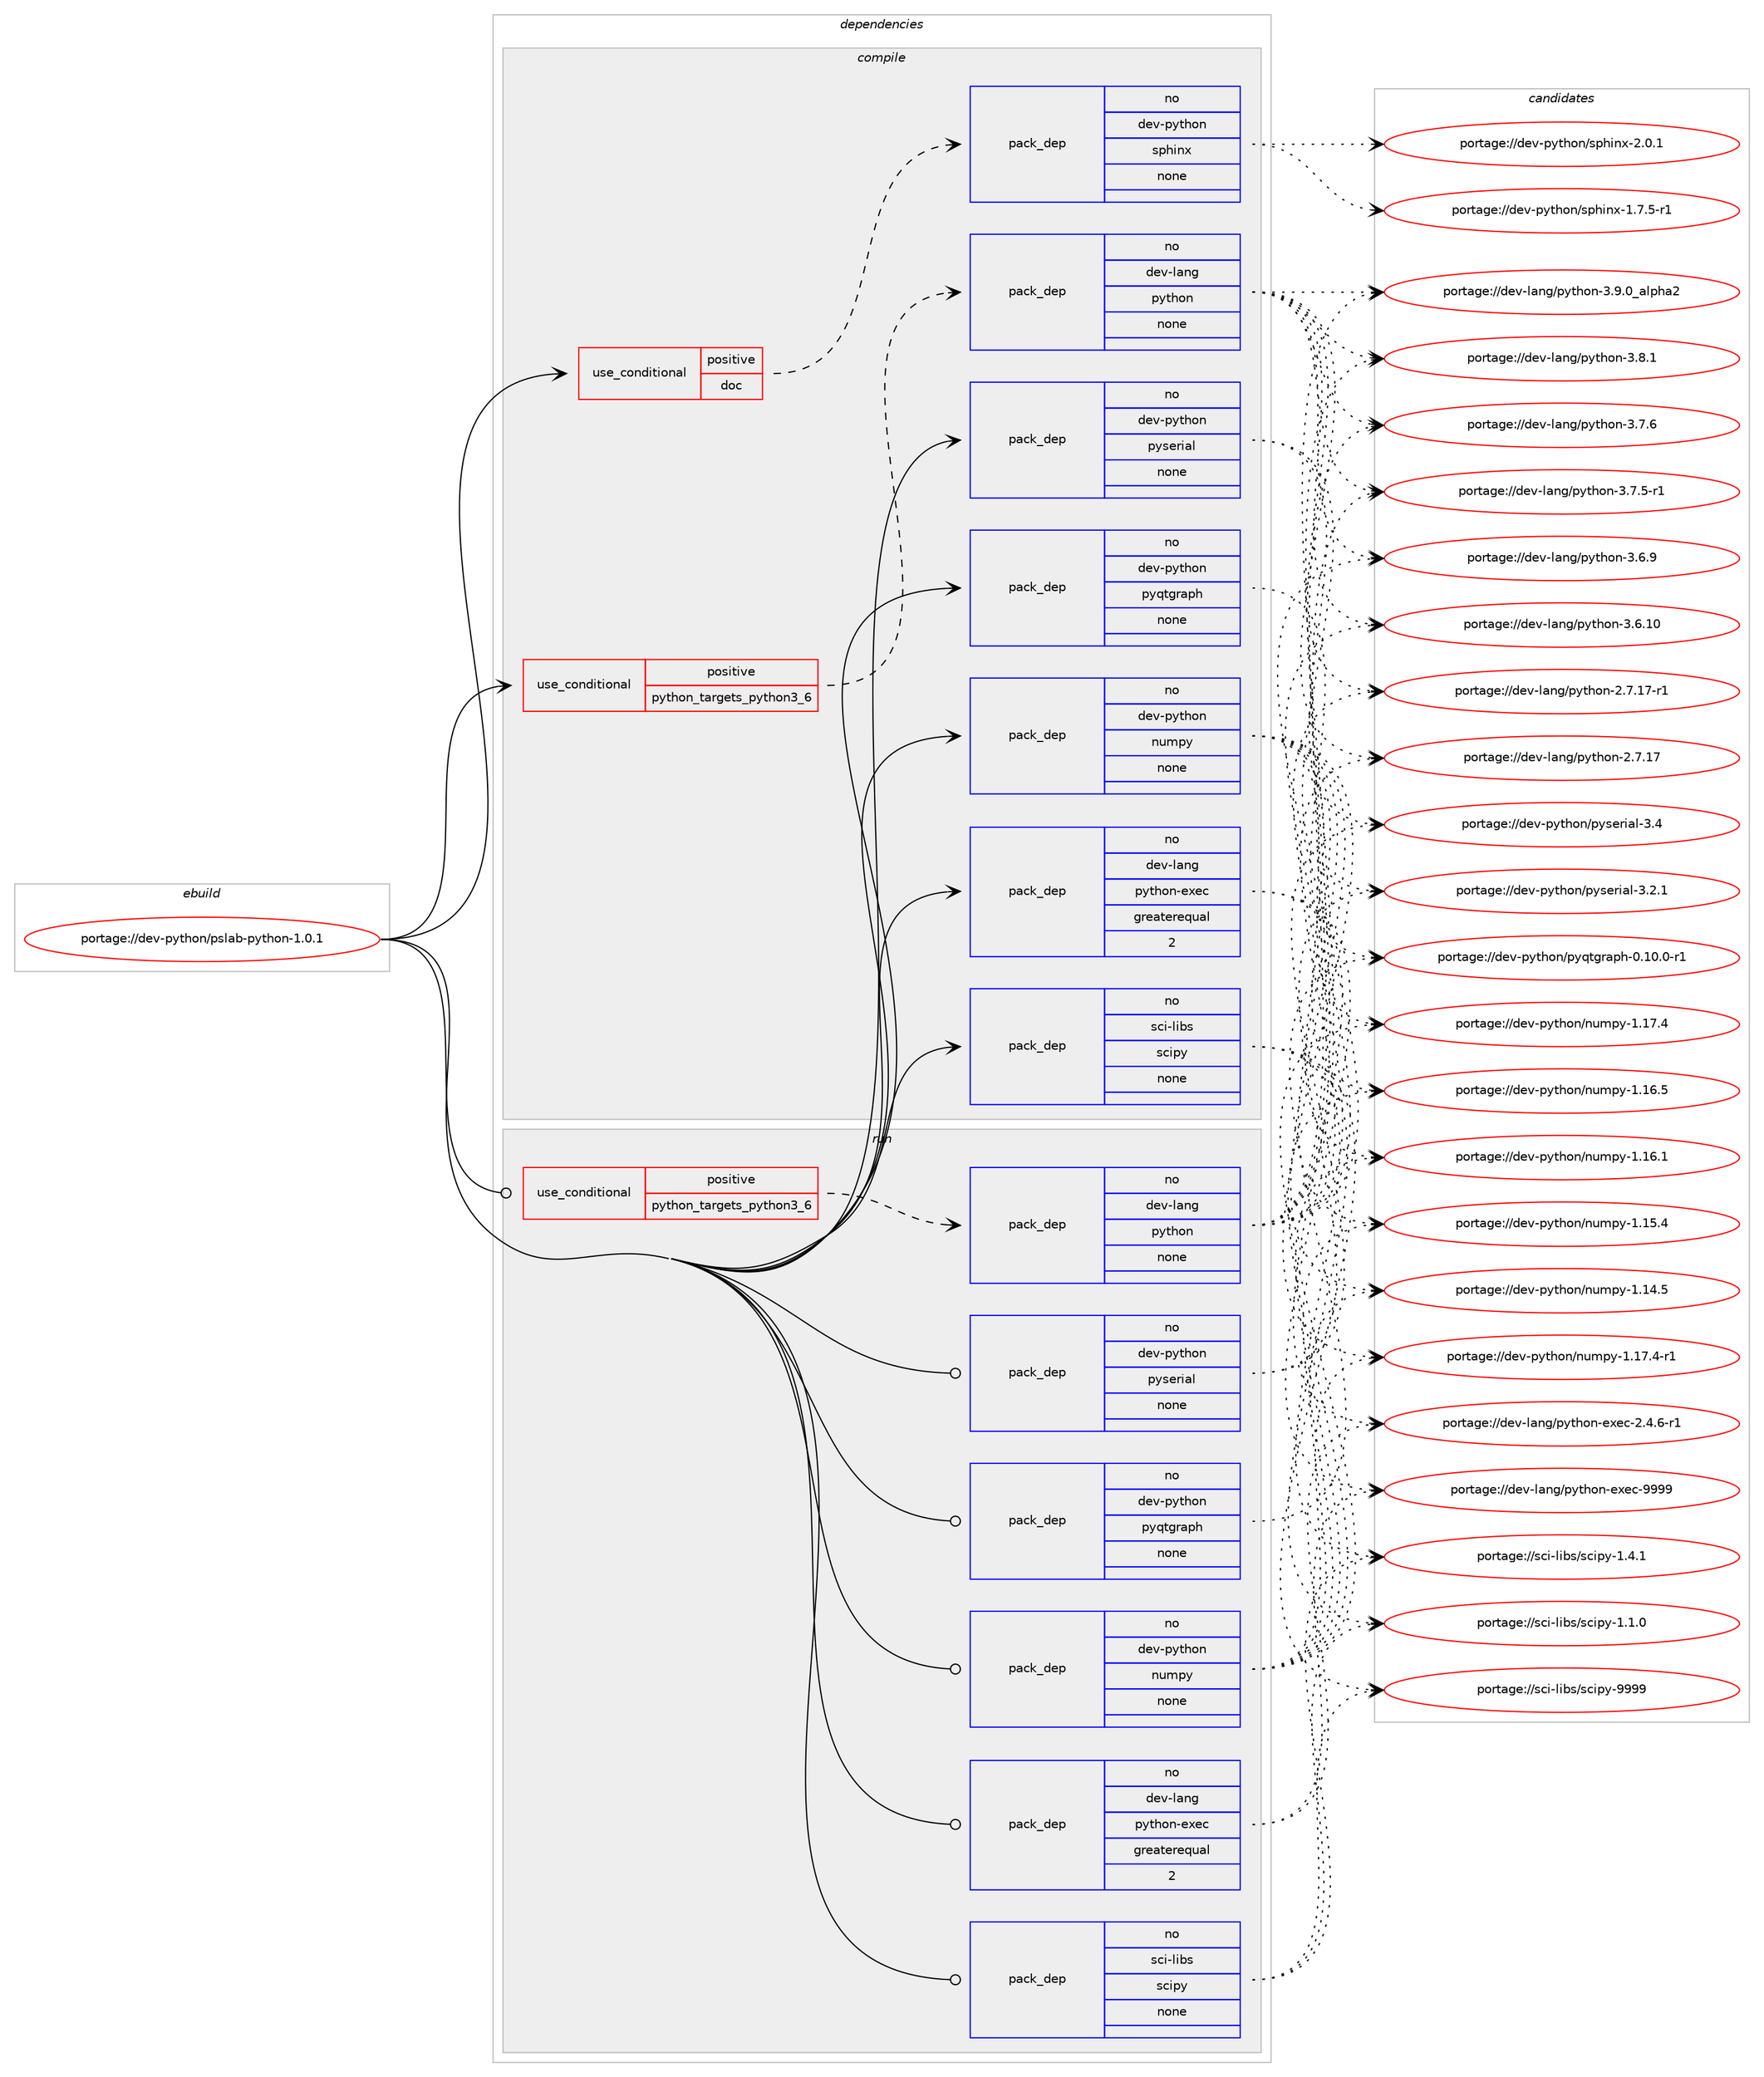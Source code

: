 digraph prolog {

# *************
# Graph options
# *************

newrank=true;
concentrate=true;
compound=true;
graph [rankdir=LR,fontname=Helvetica,fontsize=10,ranksep=1.5];#, ranksep=2.5, nodesep=0.2];
edge  [arrowhead=vee];
node  [fontname=Helvetica,fontsize=10];

# **********
# The ebuild
# **********

subgraph cluster_leftcol {
color=gray;
label=<<i>ebuild</i>>;
id [label="portage://dev-python/pslab-python-1.0.1", color=red, width=4, href="../dev-python/pslab-python-1.0.1.svg"];
}

# ****************
# The dependencies
# ****************

subgraph cluster_midcol {
color=gray;
label=<<i>dependencies</i>>;
subgraph cluster_compile {
fillcolor="#eeeeee";
style=filled;
label=<<i>compile</i>>;
subgraph cond110316 {
dependency440779 [label=<<TABLE BORDER="0" CELLBORDER="1" CELLSPACING="0" CELLPADDING="4"><TR><TD ROWSPAN="3" CELLPADDING="10">use_conditional</TD></TR><TR><TD>positive</TD></TR><TR><TD>doc</TD></TR></TABLE>>, shape=none, color=red];
subgraph pack325525 {
dependency440780 [label=<<TABLE BORDER="0" CELLBORDER="1" CELLSPACING="0" CELLPADDING="4" WIDTH="220"><TR><TD ROWSPAN="6" CELLPADDING="30">pack_dep</TD></TR><TR><TD WIDTH="110">no</TD></TR><TR><TD>dev-python</TD></TR><TR><TD>sphinx</TD></TR><TR><TD>none</TD></TR><TR><TD></TD></TR></TABLE>>, shape=none, color=blue];
}
dependency440779:e -> dependency440780:w [weight=20,style="dashed",arrowhead="vee"];
}
id:e -> dependency440779:w [weight=20,style="solid",arrowhead="vee"];
subgraph cond110317 {
dependency440781 [label=<<TABLE BORDER="0" CELLBORDER="1" CELLSPACING="0" CELLPADDING="4"><TR><TD ROWSPAN="3" CELLPADDING="10">use_conditional</TD></TR><TR><TD>positive</TD></TR><TR><TD>python_targets_python3_6</TD></TR></TABLE>>, shape=none, color=red];
subgraph pack325526 {
dependency440782 [label=<<TABLE BORDER="0" CELLBORDER="1" CELLSPACING="0" CELLPADDING="4" WIDTH="220"><TR><TD ROWSPAN="6" CELLPADDING="30">pack_dep</TD></TR><TR><TD WIDTH="110">no</TD></TR><TR><TD>dev-lang</TD></TR><TR><TD>python</TD></TR><TR><TD>none</TD></TR><TR><TD></TD></TR></TABLE>>, shape=none, color=blue];
}
dependency440781:e -> dependency440782:w [weight=20,style="dashed",arrowhead="vee"];
}
id:e -> dependency440781:w [weight=20,style="solid",arrowhead="vee"];
subgraph pack325527 {
dependency440783 [label=<<TABLE BORDER="0" CELLBORDER="1" CELLSPACING="0" CELLPADDING="4" WIDTH="220"><TR><TD ROWSPAN="6" CELLPADDING="30">pack_dep</TD></TR><TR><TD WIDTH="110">no</TD></TR><TR><TD>dev-lang</TD></TR><TR><TD>python-exec</TD></TR><TR><TD>greaterequal</TD></TR><TR><TD>2</TD></TR></TABLE>>, shape=none, color=blue];
}
id:e -> dependency440783:w [weight=20,style="solid",arrowhead="vee"];
subgraph pack325528 {
dependency440784 [label=<<TABLE BORDER="0" CELLBORDER="1" CELLSPACING="0" CELLPADDING="4" WIDTH="220"><TR><TD ROWSPAN="6" CELLPADDING="30">pack_dep</TD></TR><TR><TD WIDTH="110">no</TD></TR><TR><TD>dev-python</TD></TR><TR><TD>numpy</TD></TR><TR><TD>none</TD></TR><TR><TD></TD></TR></TABLE>>, shape=none, color=blue];
}
id:e -> dependency440784:w [weight=20,style="solid",arrowhead="vee"];
subgraph pack325529 {
dependency440785 [label=<<TABLE BORDER="0" CELLBORDER="1" CELLSPACING="0" CELLPADDING="4" WIDTH="220"><TR><TD ROWSPAN="6" CELLPADDING="30">pack_dep</TD></TR><TR><TD WIDTH="110">no</TD></TR><TR><TD>dev-python</TD></TR><TR><TD>pyqtgraph</TD></TR><TR><TD>none</TD></TR><TR><TD></TD></TR></TABLE>>, shape=none, color=blue];
}
id:e -> dependency440785:w [weight=20,style="solid",arrowhead="vee"];
subgraph pack325530 {
dependency440786 [label=<<TABLE BORDER="0" CELLBORDER="1" CELLSPACING="0" CELLPADDING="4" WIDTH="220"><TR><TD ROWSPAN="6" CELLPADDING="30">pack_dep</TD></TR><TR><TD WIDTH="110">no</TD></TR><TR><TD>dev-python</TD></TR><TR><TD>pyserial</TD></TR><TR><TD>none</TD></TR><TR><TD></TD></TR></TABLE>>, shape=none, color=blue];
}
id:e -> dependency440786:w [weight=20,style="solid",arrowhead="vee"];
subgraph pack325531 {
dependency440787 [label=<<TABLE BORDER="0" CELLBORDER="1" CELLSPACING="0" CELLPADDING="4" WIDTH="220"><TR><TD ROWSPAN="6" CELLPADDING="30">pack_dep</TD></TR><TR><TD WIDTH="110">no</TD></TR><TR><TD>sci-libs</TD></TR><TR><TD>scipy</TD></TR><TR><TD>none</TD></TR><TR><TD></TD></TR></TABLE>>, shape=none, color=blue];
}
id:e -> dependency440787:w [weight=20,style="solid",arrowhead="vee"];
}
subgraph cluster_compileandrun {
fillcolor="#eeeeee";
style=filled;
label=<<i>compile and run</i>>;
}
subgraph cluster_run {
fillcolor="#eeeeee";
style=filled;
label=<<i>run</i>>;
subgraph cond110318 {
dependency440788 [label=<<TABLE BORDER="0" CELLBORDER="1" CELLSPACING="0" CELLPADDING="4"><TR><TD ROWSPAN="3" CELLPADDING="10">use_conditional</TD></TR><TR><TD>positive</TD></TR><TR><TD>python_targets_python3_6</TD></TR></TABLE>>, shape=none, color=red];
subgraph pack325532 {
dependency440789 [label=<<TABLE BORDER="0" CELLBORDER="1" CELLSPACING="0" CELLPADDING="4" WIDTH="220"><TR><TD ROWSPAN="6" CELLPADDING="30">pack_dep</TD></TR><TR><TD WIDTH="110">no</TD></TR><TR><TD>dev-lang</TD></TR><TR><TD>python</TD></TR><TR><TD>none</TD></TR><TR><TD></TD></TR></TABLE>>, shape=none, color=blue];
}
dependency440788:e -> dependency440789:w [weight=20,style="dashed",arrowhead="vee"];
}
id:e -> dependency440788:w [weight=20,style="solid",arrowhead="odot"];
subgraph pack325533 {
dependency440790 [label=<<TABLE BORDER="0" CELLBORDER="1" CELLSPACING="0" CELLPADDING="4" WIDTH="220"><TR><TD ROWSPAN="6" CELLPADDING="30">pack_dep</TD></TR><TR><TD WIDTH="110">no</TD></TR><TR><TD>dev-lang</TD></TR><TR><TD>python-exec</TD></TR><TR><TD>greaterequal</TD></TR><TR><TD>2</TD></TR></TABLE>>, shape=none, color=blue];
}
id:e -> dependency440790:w [weight=20,style="solid",arrowhead="odot"];
subgraph pack325534 {
dependency440791 [label=<<TABLE BORDER="0" CELLBORDER="1" CELLSPACING="0" CELLPADDING="4" WIDTH="220"><TR><TD ROWSPAN="6" CELLPADDING="30">pack_dep</TD></TR><TR><TD WIDTH="110">no</TD></TR><TR><TD>dev-python</TD></TR><TR><TD>numpy</TD></TR><TR><TD>none</TD></TR><TR><TD></TD></TR></TABLE>>, shape=none, color=blue];
}
id:e -> dependency440791:w [weight=20,style="solid",arrowhead="odot"];
subgraph pack325535 {
dependency440792 [label=<<TABLE BORDER="0" CELLBORDER="1" CELLSPACING="0" CELLPADDING="4" WIDTH="220"><TR><TD ROWSPAN="6" CELLPADDING="30">pack_dep</TD></TR><TR><TD WIDTH="110">no</TD></TR><TR><TD>dev-python</TD></TR><TR><TD>pyqtgraph</TD></TR><TR><TD>none</TD></TR><TR><TD></TD></TR></TABLE>>, shape=none, color=blue];
}
id:e -> dependency440792:w [weight=20,style="solid",arrowhead="odot"];
subgraph pack325536 {
dependency440793 [label=<<TABLE BORDER="0" CELLBORDER="1" CELLSPACING="0" CELLPADDING="4" WIDTH="220"><TR><TD ROWSPAN="6" CELLPADDING="30">pack_dep</TD></TR><TR><TD WIDTH="110">no</TD></TR><TR><TD>dev-python</TD></TR><TR><TD>pyserial</TD></TR><TR><TD>none</TD></TR><TR><TD></TD></TR></TABLE>>, shape=none, color=blue];
}
id:e -> dependency440793:w [weight=20,style="solid",arrowhead="odot"];
subgraph pack325537 {
dependency440794 [label=<<TABLE BORDER="0" CELLBORDER="1" CELLSPACING="0" CELLPADDING="4" WIDTH="220"><TR><TD ROWSPAN="6" CELLPADDING="30">pack_dep</TD></TR><TR><TD WIDTH="110">no</TD></TR><TR><TD>sci-libs</TD></TR><TR><TD>scipy</TD></TR><TR><TD>none</TD></TR><TR><TD></TD></TR></TABLE>>, shape=none, color=blue];
}
id:e -> dependency440794:w [weight=20,style="solid",arrowhead="odot"];
}
}

# **************
# The candidates
# **************

subgraph cluster_choices {
rank=same;
color=gray;
label=<<i>candidates</i>>;

subgraph choice325525 {
color=black;
nodesep=1;
choice1001011184511212111610411111047115112104105110120455046484649 [label="portage://dev-python/sphinx-2.0.1", color=red, width=4,href="../dev-python/sphinx-2.0.1.svg"];
choice10010111845112121116104111110471151121041051101204549465546534511449 [label="portage://dev-python/sphinx-1.7.5-r1", color=red, width=4,href="../dev-python/sphinx-1.7.5-r1.svg"];
dependency440780:e -> choice1001011184511212111610411111047115112104105110120455046484649:w [style=dotted,weight="100"];
dependency440780:e -> choice10010111845112121116104111110471151121041051101204549465546534511449:w [style=dotted,weight="100"];
}
subgraph choice325526 {
color=black;
nodesep=1;
choice10010111845108971101034711212111610411111045514657464895971081121049750 [label="portage://dev-lang/python-3.9.0_alpha2", color=red, width=4,href="../dev-lang/python-3.9.0_alpha2.svg"];
choice100101118451089711010347112121116104111110455146564649 [label="portage://dev-lang/python-3.8.1", color=red, width=4,href="../dev-lang/python-3.8.1.svg"];
choice100101118451089711010347112121116104111110455146554654 [label="portage://dev-lang/python-3.7.6", color=red, width=4,href="../dev-lang/python-3.7.6.svg"];
choice1001011184510897110103471121211161041111104551465546534511449 [label="portage://dev-lang/python-3.7.5-r1", color=red, width=4,href="../dev-lang/python-3.7.5-r1.svg"];
choice100101118451089711010347112121116104111110455146544657 [label="portage://dev-lang/python-3.6.9", color=red, width=4,href="../dev-lang/python-3.6.9.svg"];
choice10010111845108971101034711212111610411111045514654464948 [label="portage://dev-lang/python-3.6.10", color=red, width=4,href="../dev-lang/python-3.6.10.svg"];
choice100101118451089711010347112121116104111110455046554649554511449 [label="portage://dev-lang/python-2.7.17-r1", color=red, width=4,href="../dev-lang/python-2.7.17-r1.svg"];
choice10010111845108971101034711212111610411111045504655464955 [label="portage://dev-lang/python-2.7.17", color=red, width=4,href="../dev-lang/python-2.7.17.svg"];
dependency440782:e -> choice10010111845108971101034711212111610411111045514657464895971081121049750:w [style=dotted,weight="100"];
dependency440782:e -> choice100101118451089711010347112121116104111110455146564649:w [style=dotted,weight="100"];
dependency440782:e -> choice100101118451089711010347112121116104111110455146554654:w [style=dotted,weight="100"];
dependency440782:e -> choice1001011184510897110103471121211161041111104551465546534511449:w [style=dotted,weight="100"];
dependency440782:e -> choice100101118451089711010347112121116104111110455146544657:w [style=dotted,weight="100"];
dependency440782:e -> choice10010111845108971101034711212111610411111045514654464948:w [style=dotted,weight="100"];
dependency440782:e -> choice100101118451089711010347112121116104111110455046554649554511449:w [style=dotted,weight="100"];
dependency440782:e -> choice10010111845108971101034711212111610411111045504655464955:w [style=dotted,weight="100"];
}
subgraph choice325527 {
color=black;
nodesep=1;
choice10010111845108971101034711212111610411111045101120101994557575757 [label="portage://dev-lang/python-exec-9999", color=red, width=4,href="../dev-lang/python-exec-9999.svg"];
choice10010111845108971101034711212111610411111045101120101994550465246544511449 [label="portage://dev-lang/python-exec-2.4.6-r1", color=red, width=4,href="../dev-lang/python-exec-2.4.6-r1.svg"];
dependency440783:e -> choice10010111845108971101034711212111610411111045101120101994557575757:w [style=dotted,weight="100"];
dependency440783:e -> choice10010111845108971101034711212111610411111045101120101994550465246544511449:w [style=dotted,weight="100"];
}
subgraph choice325528 {
color=black;
nodesep=1;
choice1001011184511212111610411111047110117109112121454946495546524511449 [label="portage://dev-python/numpy-1.17.4-r1", color=red, width=4,href="../dev-python/numpy-1.17.4-r1.svg"];
choice100101118451121211161041111104711011710911212145494649554652 [label="portage://dev-python/numpy-1.17.4", color=red, width=4,href="../dev-python/numpy-1.17.4.svg"];
choice100101118451121211161041111104711011710911212145494649544653 [label="portage://dev-python/numpy-1.16.5", color=red, width=4,href="../dev-python/numpy-1.16.5.svg"];
choice100101118451121211161041111104711011710911212145494649544649 [label="portage://dev-python/numpy-1.16.1", color=red, width=4,href="../dev-python/numpy-1.16.1.svg"];
choice100101118451121211161041111104711011710911212145494649534652 [label="portage://dev-python/numpy-1.15.4", color=red, width=4,href="../dev-python/numpy-1.15.4.svg"];
choice100101118451121211161041111104711011710911212145494649524653 [label="portage://dev-python/numpy-1.14.5", color=red, width=4,href="../dev-python/numpy-1.14.5.svg"];
dependency440784:e -> choice1001011184511212111610411111047110117109112121454946495546524511449:w [style=dotted,weight="100"];
dependency440784:e -> choice100101118451121211161041111104711011710911212145494649554652:w [style=dotted,weight="100"];
dependency440784:e -> choice100101118451121211161041111104711011710911212145494649544653:w [style=dotted,weight="100"];
dependency440784:e -> choice100101118451121211161041111104711011710911212145494649544649:w [style=dotted,weight="100"];
dependency440784:e -> choice100101118451121211161041111104711011710911212145494649534652:w [style=dotted,weight="100"];
dependency440784:e -> choice100101118451121211161041111104711011710911212145494649524653:w [style=dotted,weight="100"];
}
subgraph choice325529 {
color=black;
nodesep=1;
choice100101118451121211161041111104711212111311610311497112104454846494846484511449 [label="portage://dev-python/pyqtgraph-0.10.0-r1", color=red, width=4,href="../dev-python/pyqtgraph-0.10.0-r1.svg"];
dependency440785:e -> choice100101118451121211161041111104711212111311610311497112104454846494846484511449:w [style=dotted,weight="100"];
}
subgraph choice325530 {
color=black;
nodesep=1;
choice10010111845112121116104111110471121211151011141059710845514652 [label="portage://dev-python/pyserial-3.4", color=red, width=4,href="../dev-python/pyserial-3.4.svg"];
choice100101118451121211161041111104711212111510111410597108455146504649 [label="portage://dev-python/pyserial-3.2.1", color=red, width=4,href="../dev-python/pyserial-3.2.1.svg"];
dependency440786:e -> choice10010111845112121116104111110471121211151011141059710845514652:w [style=dotted,weight="100"];
dependency440786:e -> choice100101118451121211161041111104711212111510111410597108455146504649:w [style=dotted,weight="100"];
}
subgraph choice325531 {
color=black;
nodesep=1;
choice11599105451081059811547115991051121214557575757 [label="portage://sci-libs/scipy-9999", color=red, width=4,href="../sci-libs/scipy-9999.svg"];
choice1159910545108105981154711599105112121454946524649 [label="portage://sci-libs/scipy-1.4.1", color=red, width=4,href="../sci-libs/scipy-1.4.1.svg"];
choice1159910545108105981154711599105112121454946494648 [label="portage://sci-libs/scipy-1.1.0", color=red, width=4,href="../sci-libs/scipy-1.1.0.svg"];
dependency440787:e -> choice11599105451081059811547115991051121214557575757:w [style=dotted,weight="100"];
dependency440787:e -> choice1159910545108105981154711599105112121454946524649:w [style=dotted,weight="100"];
dependency440787:e -> choice1159910545108105981154711599105112121454946494648:w [style=dotted,weight="100"];
}
subgraph choice325532 {
color=black;
nodesep=1;
choice10010111845108971101034711212111610411111045514657464895971081121049750 [label="portage://dev-lang/python-3.9.0_alpha2", color=red, width=4,href="../dev-lang/python-3.9.0_alpha2.svg"];
choice100101118451089711010347112121116104111110455146564649 [label="portage://dev-lang/python-3.8.1", color=red, width=4,href="../dev-lang/python-3.8.1.svg"];
choice100101118451089711010347112121116104111110455146554654 [label="portage://dev-lang/python-3.7.6", color=red, width=4,href="../dev-lang/python-3.7.6.svg"];
choice1001011184510897110103471121211161041111104551465546534511449 [label="portage://dev-lang/python-3.7.5-r1", color=red, width=4,href="../dev-lang/python-3.7.5-r1.svg"];
choice100101118451089711010347112121116104111110455146544657 [label="portage://dev-lang/python-3.6.9", color=red, width=4,href="../dev-lang/python-3.6.9.svg"];
choice10010111845108971101034711212111610411111045514654464948 [label="portage://dev-lang/python-3.6.10", color=red, width=4,href="../dev-lang/python-3.6.10.svg"];
choice100101118451089711010347112121116104111110455046554649554511449 [label="portage://dev-lang/python-2.7.17-r1", color=red, width=4,href="../dev-lang/python-2.7.17-r1.svg"];
choice10010111845108971101034711212111610411111045504655464955 [label="portage://dev-lang/python-2.7.17", color=red, width=4,href="../dev-lang/python-2.7.17.svg"];
dependency440789:e -> choice10010111845108971101034711212111610411111045514657464895971081121049750:w [style=dotted,weight="100"];
dependency440789:e -> choice100101118451089711010347112121116104111110455146564649:w [style=dotted,weight="100"];
dependency440789:e -> choice100101118451089711010347112121116104111110455146554654:w [style=dotted,weight="100"];
dependency440789:e -> choice1001011184510897110103471121211161041111104551465546534511449:w [style=dotted,weight="100"];
dependency440789:e -> choice100101118451089711010347112121116104111110455146544657:w [style=dotted,weight="100"];
dependency440789:e -> choice10010111845108971101034711212111610411111045514654464948:w [style=dotted,weight="100"];
dependency440789:e -> choice100101118451089711010347112121116104111110455046554649554511449:w [style=dotted,weight="100"];
dependency440789:e -> choice10010111845108971101034711212111610411111045504655464955:w [style=dotted,weight="100"];
}
subgraph choice325533 {
color=black;
nodesep=1;
choice10010111845108971101034711212111610411111045101120101994557575757 [label="portage://dev-lang/python-exec-9999", color=red, width=4,href="../dev-lang/python-exec-9999.svg"];
choice10010111845108971101034711212111610411111045101120101994550465246544511449 [label="portage://dev-lang/python-exec-2.4.6-r1", color=red, width=4,href="../dev-lang/python-exec-2.4.6-r1.svg"];
dependency440790:e -> choice10010111845108971101034711212111610411111045101120101994557575757:w [style=dotted,weight="100"];
dependency440790:e -> choice10010111845108971101034711212111610411111045101120101994550465246544511449:w [style=dotted,weight="100"];
}
subgraph choice325534 {
color=black;
nodesep=1;
choice1001011184511212111610411111047110117109112121454946495546524511449 [label="portage://dev-python/numpy-1.17.4-r1", color=red, width=4,href="../dev-python/numpy-1.17.4-r1.svg"];
choice100101118451121211161041111104711011710911212145494649554652 [label="portage://dev-python/numpy-1.17.4", color=red, width=4,href="../dev-python/numpy-1.17.4.svg"];
choice100101118451121211161041111104711011710911212145494649544653 [label="portage://dev-python/numpy-1.16.5", color=red, width=4,href="../dev-python/numpy-1.16.5.svg"];
choice100101118451121211161041111104711011710911212145494649544649 [label="portage://dev-python/numpy-1.16.1", color=red, width=4,href="../dev-python/numpy-1.16.1.svg"];
choice100101118451121211161041111104711011710911212145494649534652 [label="portage://dev-python/numpy-1.15.4", color=red, width=4,href="../dev-python/numpy-1.15.4.svg"];
choice100101118451121211161041111104711011710911212145494649524653 [label="portage://dev-python/numpy-1.14.5", color=red, width=4,href="../dev-python/numpy-1.14.5.svg"];
dependency440791:e -> choice1001011184511212111610411111047110117109112121454946495546524511449:w [style=dotted,weight="100"];
dependency440791:e -> choice100101118451121211161041111104711011710911212145494649554652:w [style=dotted,weight="100"];
dependency440791:e -> choice100101118451121211161041111104711011710911212145494649544653:w [style=dotted,weight="100"];
dependency440791:e -> choice100101118451121211161041111104711011710911212145494649544649:w [style=dotted,weight="100"];
dependency440791:e -> choice100101118451121211161041111104711011710911212145494649534652:w [style=dotted,weight="100"];
dependency440791:e -> choice100101118451121211161041111104711011710911212145494649524653:w [style=dotted,weight="100"];
}
subgraph choice325535 {
color=black;
nodesep=1;
choice100101118451121211161041111104711212111311610311497112104454846494846484511449 [label="portage://dev-python/pyqtgraph-0.10.0-r1", color=red, width=4,href="../dev-python/pyqtgraph-0.10.0-r1.svg"];
dependency440792:e -> choice100101118451121211161041111104711212111311610311497112104454846494846484511449:w [style=dotted,weight="100"];
}
subgraph choice325536 {
color=black;
nodesep=1;
choice10010111845112121116104111110471121211151011141059710845514652 [label="portage://dev-python/pyserial-3.4", color=red, width=4,href="../dev-python/pyserial-3.4.svg"];
choice100101118451121211161041111104711212111510111410597108455146504649 [label="portage://dev-python/pyserial-3.2.1", color=red, width=4,href="../dev-python/pyserial-3.2.1.svg"];
dependency440793:e -> choice10010111845112121116104111110471121211151011141059710845514652:w [style=dotted,weight="100"];
dependency440793:e -> choice100101118451121211161041111104711212111510111410597108455146504649:w [style=dotted,weight="100"];
}
subgraph choice325537 {
color=black;
nodesep=1;
choice11599105451081059811547115991051121214557575757 [label="portage://sci-libs/scipy-9999", color=red, width=4,href="../sci-libs/scipy-9999.svg"];
choice1159910545108105981154711599105112121454946524649 [label="portage://sci-libs/scipy-1.4.1", color=red, width=4,href="../sci-libs/scipy-1.4.1.svg"];
choice1159910545108105981154711599105112121454946494648 [label="portage://sci-libs/scipy-1.1.0", color=red, width=4,href="../sci-libs/scipy-1.1.0.svg"];
dependency440794:e -> choice11599105451081059811547115991051121214557575757:w [style=dotted,weight="100"];
dependency440794:e -> choice1159910545108105981154711599105112121454946524649:w [style=dotted,weight="100"];
dependency440794:e -> choice1159910545108105981154711599105112121454946494648:w [style=dotted,weight="100"];
}
}

}
